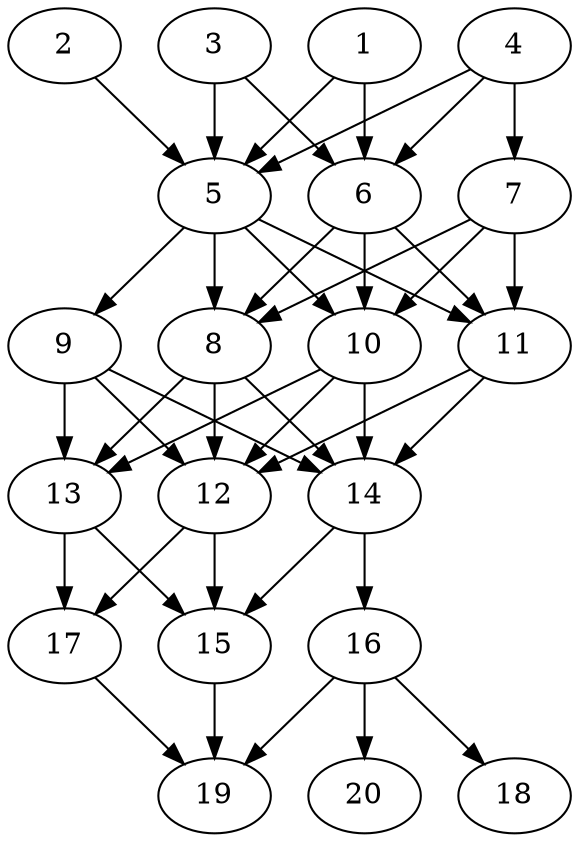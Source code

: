 // DAG automatically generated by daggen at Thu Oct  3 13:58:43 2019
// ./daggen --dot -n 20 --ccr 0.5 --fat 0.5 --regular 0.9 --density 0.9 --mindata 5242880 --maxdata 52428800 
digraph G {
  1 [size="49848320", alpha="0.10", expect_size="24924160"] 
  1 -> 5 [size ="24924160"]
  1 -> 6 [size ="24924160"]
  2 [size="78008320", alpha="0.19", expect_size="39004160"] 
  2 -> 5 [size ="39004160"]
  3 [size="76326912", alpha="0.01", expect_size="38163456"] 
  3 -> 5 [size ="38163456"]
  3 -> 6 [size ="38163456"]
  4 [size="34588672", alpha="0.19", expect_size="17294336"] 
  4 -> 5 [size ="17294336"]
  4 -> 6 [size ="17294336"]
  4 -> 7 [size ="17294336"]
  5 [size="32102400", alpha="0.13", expect_size="16051200"] 
  5 -> 8 [size ="16051200"]
  5 -> 9 [size ="16051200"]
  5 -> 10 [size ="16051200"]
  5 -> 11 [size ="16051200"]
  6 [size="53776384", alpha="0.19", expect_size="26888192"] 
  6 -> 8 [size ="26888192"]
  6 -> 10 [size ="26888192"]
  6 -> 11 [size ="26888192"]
  7 [size="51539968", alpha="0.16", expect_size="25769984"] 
  7 -> 8 [size ="25769984"]
  7 -> 10 [size ="25769984"]
  7 -> 11 [size ="25769984"]
  8 [size="45885440", alpha="0.15", expect_size="22942720"] 
  8 -> 12 [size ="22942720"]
  8 -> 13 [size ="22942720"]
  8 -> 14 [size ="22942720"]
  9 [size="87318528", alpha="0.18", expect_size="43659264"] 
  9 -> 12 [size ="43659264"]
  9 -> 13 [size ="43659264"]
  9 -> 14 [size ="43659264"]
  10 [size="48803840", alpha="0.03", expect_size="24401920"] 
  10 -> 12 [size ="24401920"]
  10 -> 13 [size ="24401920"]
  10 -> 14 [size ="24401920"]
  11 [size="76742656", alpha="0.13", expect_size="38371328"] 
  11 -> 12 [size ="38371328"]
  11 -> 14 [size ="38371328"]
  12 [size="29198336", alpha="0.10", expect_size="14599168"] 
  12 -> 15 [size ="14599168"]
  12 -> 17 [size ="14599168"]
  13 [size="24688640", alpha="0.17", expect_size="12344320"] 
  13 -> 15 [size ="12344320"]
  13 -> 17 [size ="12344320"]
  14 [size="29405184", alpha="0.07", expect_size="14702592"] 
  14 -> 15 [size ="14702592"]
  14 -> 16 [size ="14702592"]
  15 [size="25880576", alpha="0.03", expect_size="12940288"] 
  15 -> 19 [size ="12940288"]
  16 [size="87142400", alpha="0.14", expect_size="43571200"] 
  16 -> 18 [size ="43571200"]
  16 -> 19 [size ="43571200"]
  16 -> 20 [size ="43571200"]
  17 [size="84219904", alpha="0.04", expect_size="42109952"] 
  17 -> 19 [size ="42109952"]
  18 [size="64964608", alpha="0.00", expect_size="32482304"] 
  19 [size="42514432", alpha="0.08", expect_size="21257216"] 
  20 [size="32729088", alpha="0.16", expect_size="16364544"] 
}
